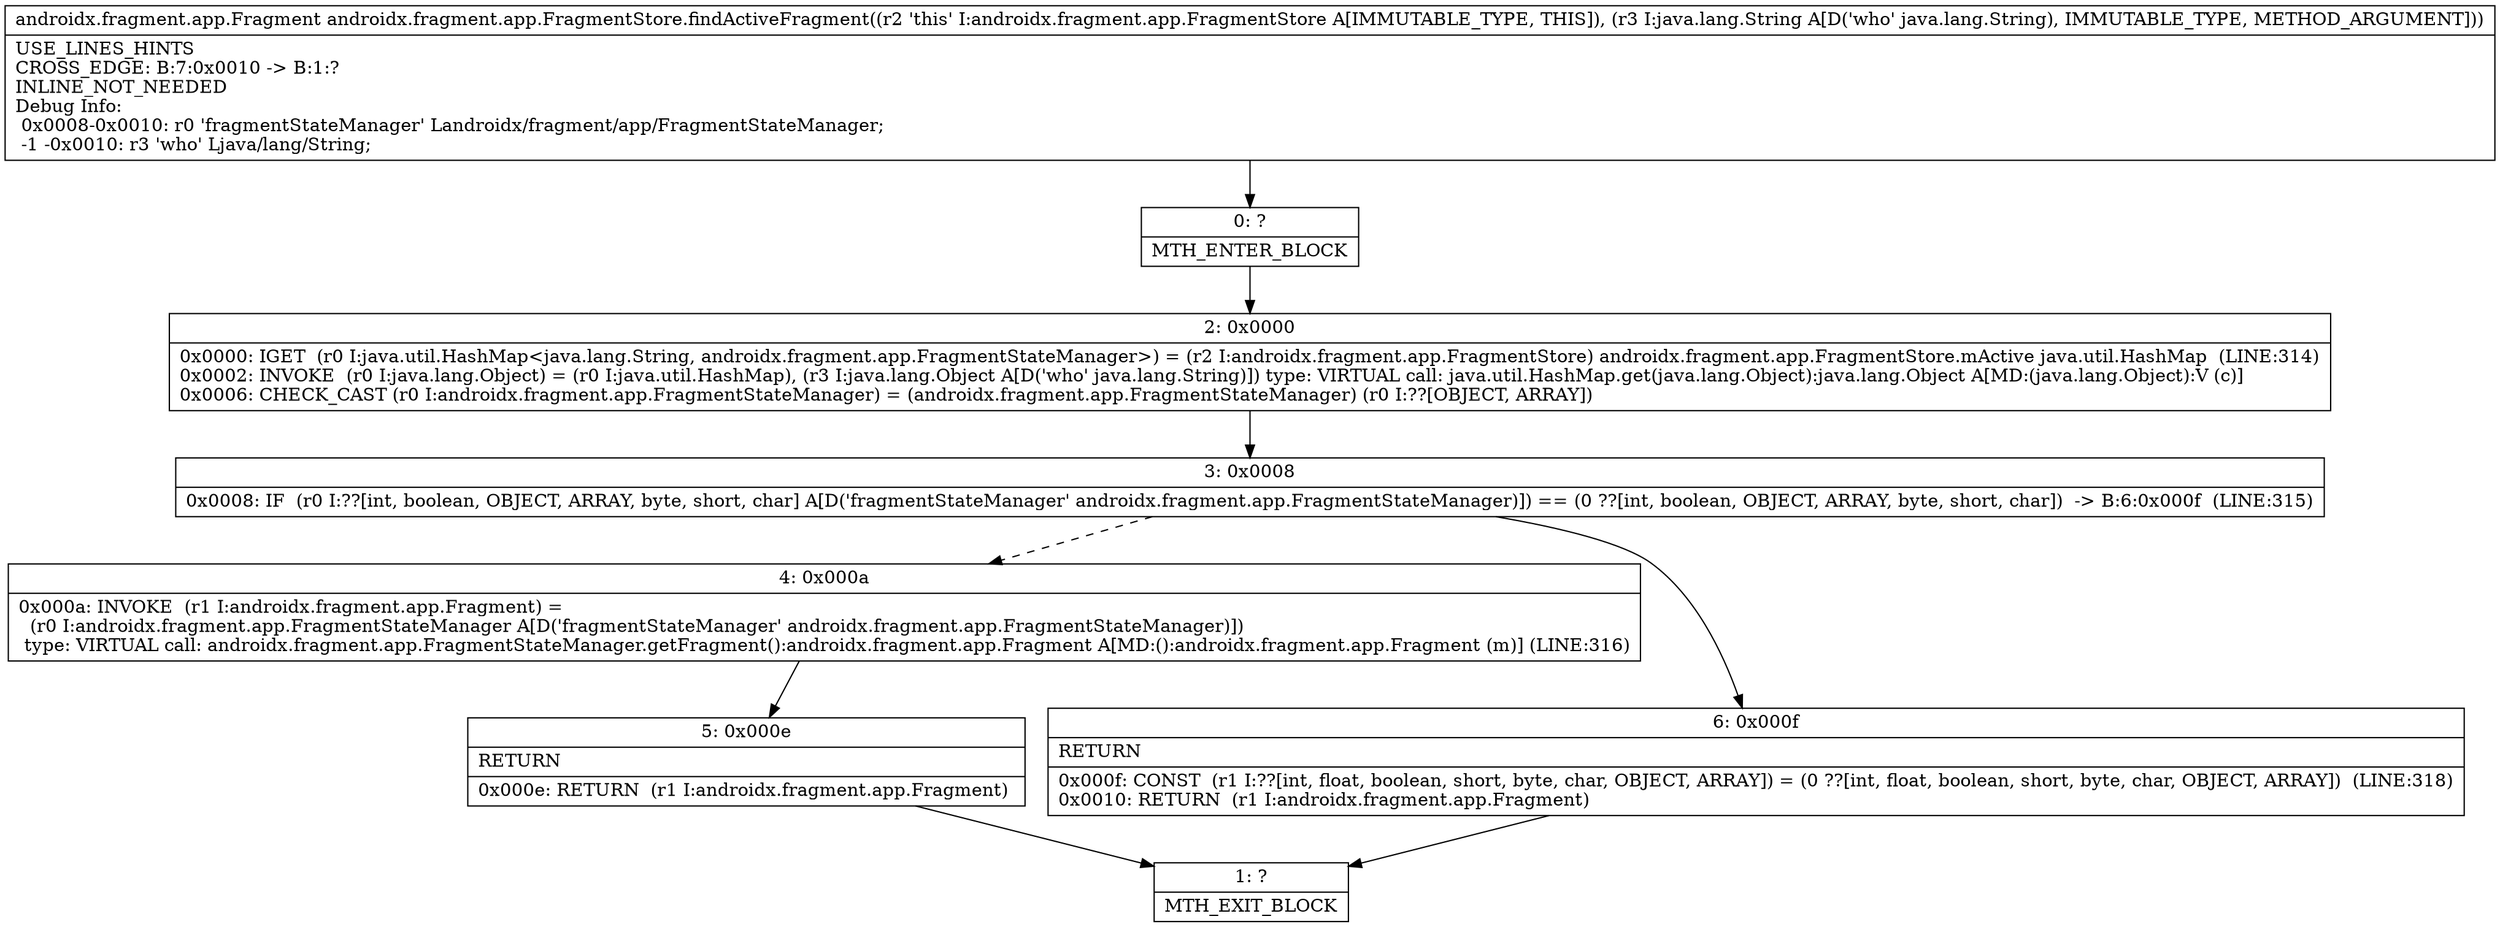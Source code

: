 digraph "CFG forandroidx.fragment.app.FragmentStore.findActiveFragment(Ljava\/lang\/String;)Landroidx\/fragment\/app\/Fragment;" {
Node_0 [shape=record,label="{0\:\ ?|MTH_ENTER_BLOCK\l}"];
Node_2 [shape=record,label="{2\:\ 0x0000|0x0000: IGET  (r0 I:java.util.HashMap\<java.lang.String, androidx.fragment.app.FragmentStateManager\>) = (r2 I:androidx.fragment.app.FragmentStore) androidx.fragment.app.FragmentStore.mActive java.util.HashMap  (LINE:314)\l0x0002: INVOKE  (r0 I:java.lang.Object) = (r0 I:java.util.HashMap), (r3 I:java.lang.Object A[D('who' java.lang.String)]) type: VIRTUAL call: java.util.HashMap.get(java.lang.Object):java.lang.Object A[MD:(java.lang.Object):V (c)]\l0x0006: CHECK_CAST (r0 I:androidx.fragment.app.FragmentStateManager) = (androidx.fragment.app.FragmentStateManager) (r0 I:??[OBJECT, ARRAY]) \l}"];
Node_3 [shape=record,label="{3\:\ 0x0008|0x0008: IF  (r0 I:??[int, boolean, OBJECT, ARRAY, byte, short, char] A[D('fragmentStateManager' androidx.fragment.app.FragmentStateManager)]) == (0 ??[int, boolean, OBJECT, ARRAY, byte, short, char])  \-\> B:6:0x000f  (LINE:315)\l}"];
Node_4 [shape=record,label="{4\:\ 0x000a|0x000a: INVOKE  (r1 I:androidx.fragment.app.Fragment) = \l  (r0 I:androidx.fragment.app.FragmentStateManager A[D('fragmentStateManager' androidx.fragment.app.FragmentStateManager)])\l type: VIRTUAL call: androidx.fragment.app.FragmentStateManager.getFragment():androidx.fragment.app.Fragment A[MD:():androidx.fragment.app.Fragment (m)] (LINE:316)\l}"];
Node_5 [shape=record,label="{5\:\ 0x000e|RETURN\l|0x000e: RETURN  (r1 I:androidx.fragment.app.Fragment) \l}"];
Node_1 [shape=record,label="{1\:\ ?|MTH_EXIT_BLOCK\l}"];
Node_6 [shape=record,label="{6\:\ 0x000f|RETURN\l|0x000f: CONST  (r1 I:??[int, float, boolean, short, byte, char, OBJECT, ARRAY]) = (0 ??[int, float, boolean, short, byte, char, OBJECT, ARRAY])  (LINE:318)\l0x0010: RETURN  (r1 I:androidx.fragment.app.Fragment) \l}"];
MethodNode[shape=record,label="{androidx.fragment.app.Fragment androidx.fragment.app.FragmentStore.findActiveFragment((r2 'this' I:androidx.fragment.app.FragmentStore A[IMMUTABLE_TYPE, THIS]), (r3 I:java.lang.String A[D('who' java.lang.String), IMMUTABLE_TYPE, METHOD_ARGUMENT]))  | USE_LINES_HINTS\lCROSS_EDGE: B:7:0x0010 \-\> B:1:?\lINLINE_NOT_NEEDED\lDebug Info:\l  0x0008\-0x0010: r0 'fragmentStateManager' Landroidx\/fragment\/app\/FragmentStateManager;\l  \-1 \-0x0010: r3 'who' Ljava\/lang\/String;\l}"];
MethodNode -> Node_0;Node_0 -> Node_2;
Node_2 -> Node_3;
Node_3 -> Node_4[style=dashed];
Node_3 -> Node_6;
Node_4 -> Node_5;
Node_5 -> Node_1;
Node_6 -> Node_1;
}

